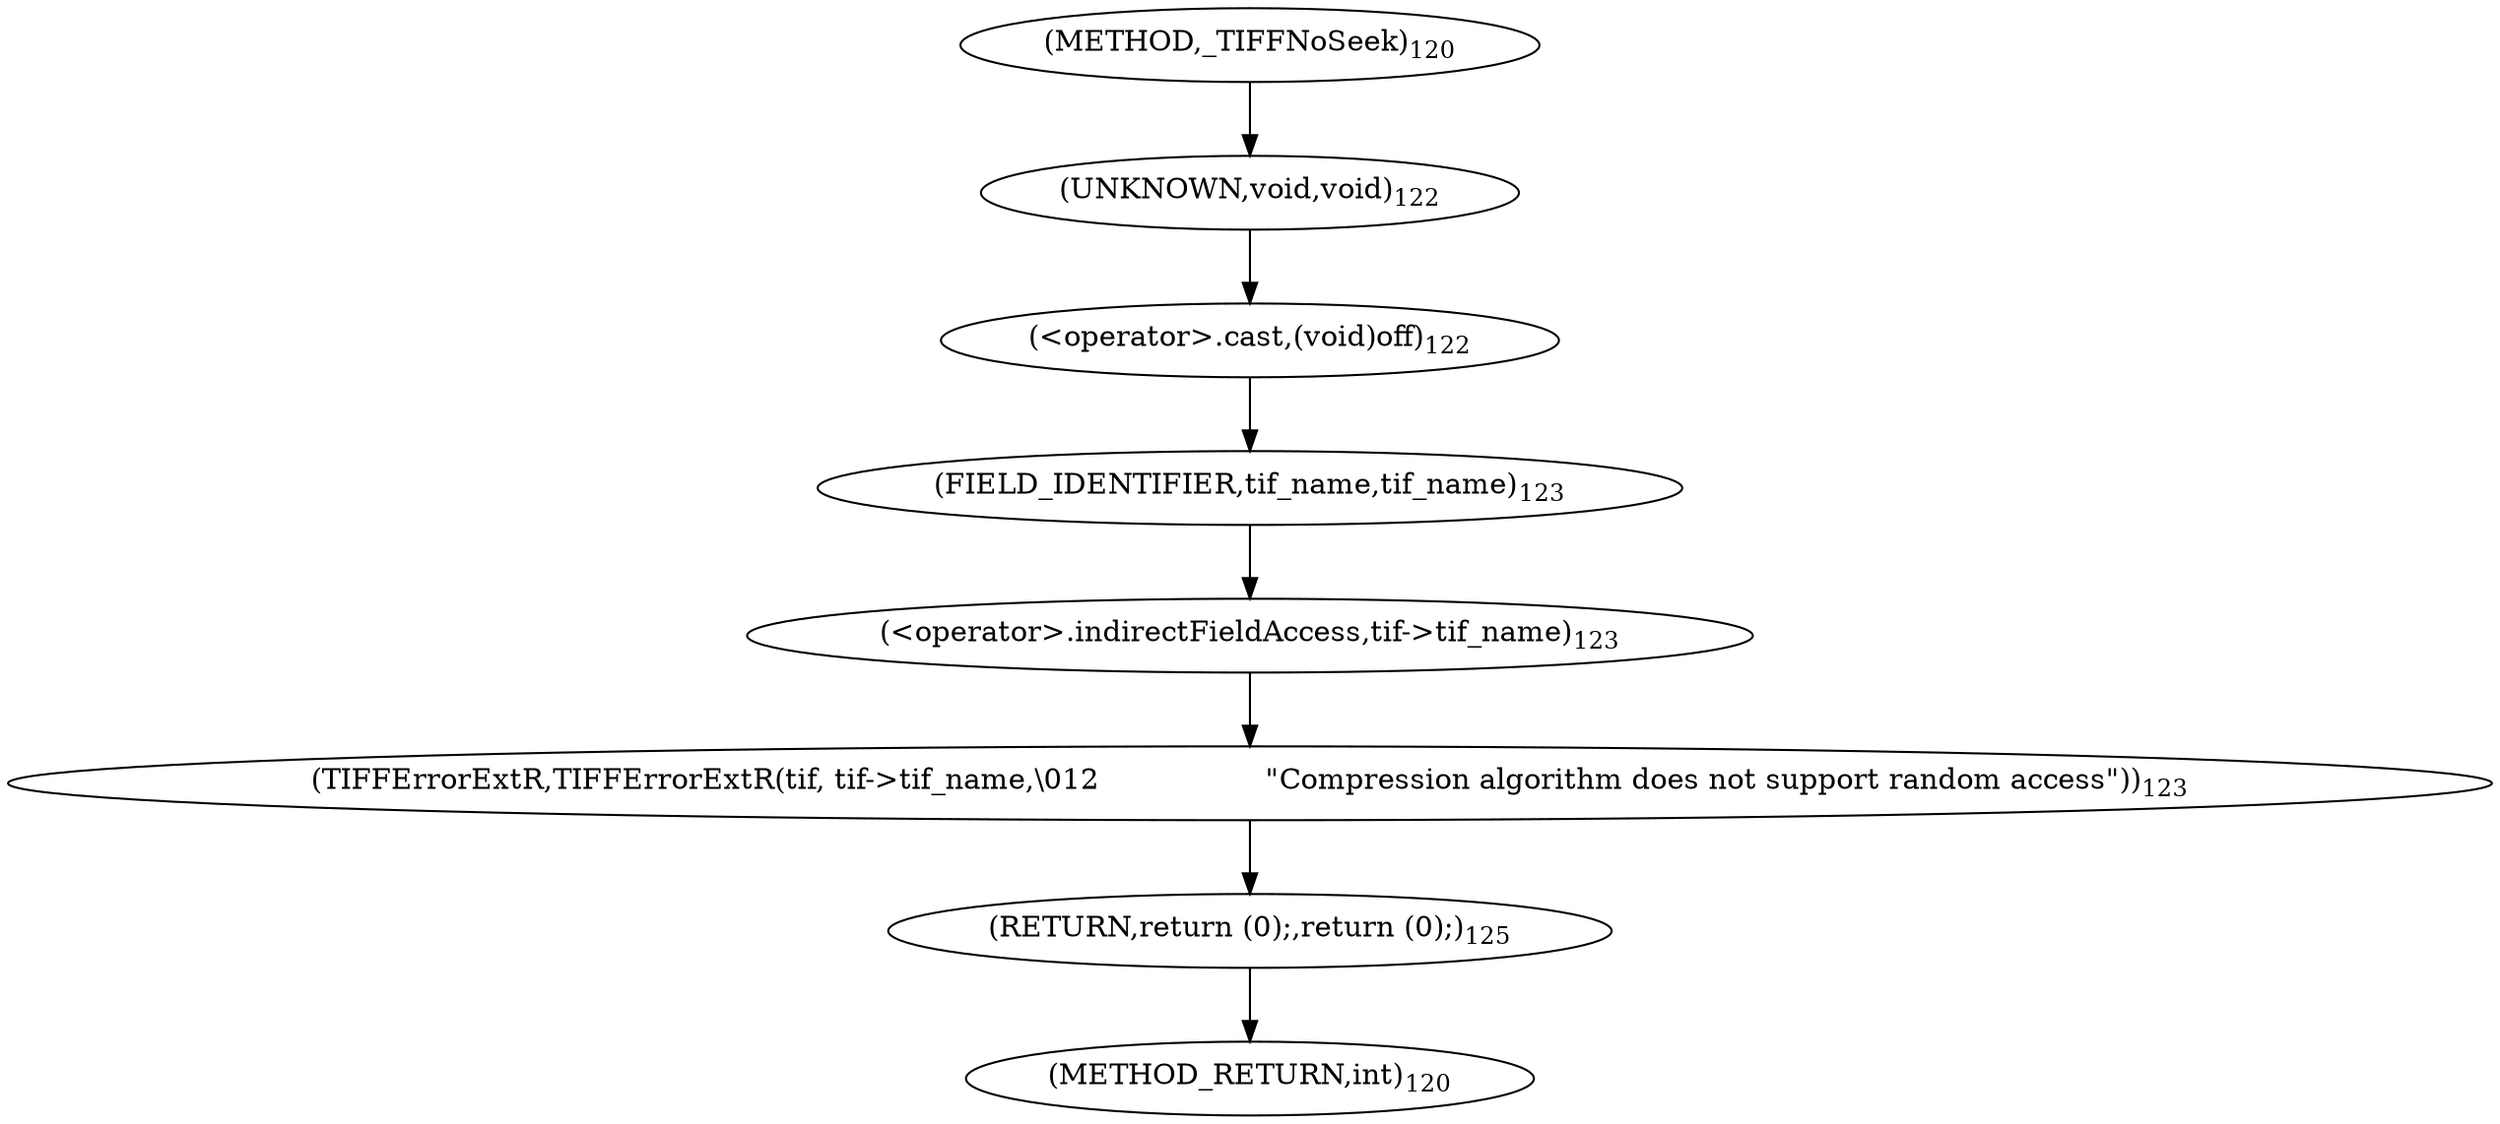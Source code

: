 digraph "_TIFFNoSeek" {  
"1896" [label = <(&lt;operator&gt;.cast,(void)off)<SUB>122</SUB>> ]
"1899" [label = <(TIFFErrorExtR,TIFFErrorExtR(tif, tif-&gt;tif_name,\012                  &quot;Compression algorithm does not support random access&quot;))<SUB>123</SUB>> ]
"1905" [label = <(RETURN,return (0);,return (0);)<SUB>125</SUB>> ]
"1897" [label = <(UNKNOWN,void,void)<SUB>122</SUB>> ]
"1901" [label = <(&lt;operator&gt;.indirectFieldAccess,tif-&gt;tif_name)<SUB>123</SUB>> ]
"1903" [label = <(FIELD_IDENTIFIER,tif_name,tif_name)<SUB>123</SUB>> ]
"1892" [label = <(METHOD,_TIFFNoSeek)<SUB>120</SUB>> ]
"1907" [label = <(METHOD_RETURN,int)<SUB>120</SUB>> ]
  "1896" -> "1903" 
  "1899" -> "1905" 
  "1905" -> "1907" 
  "1897" -> "1896" 
  "1901" -> "1899" 
  "1903" -> "1901" 
  "1892" -> "1897" 
}

